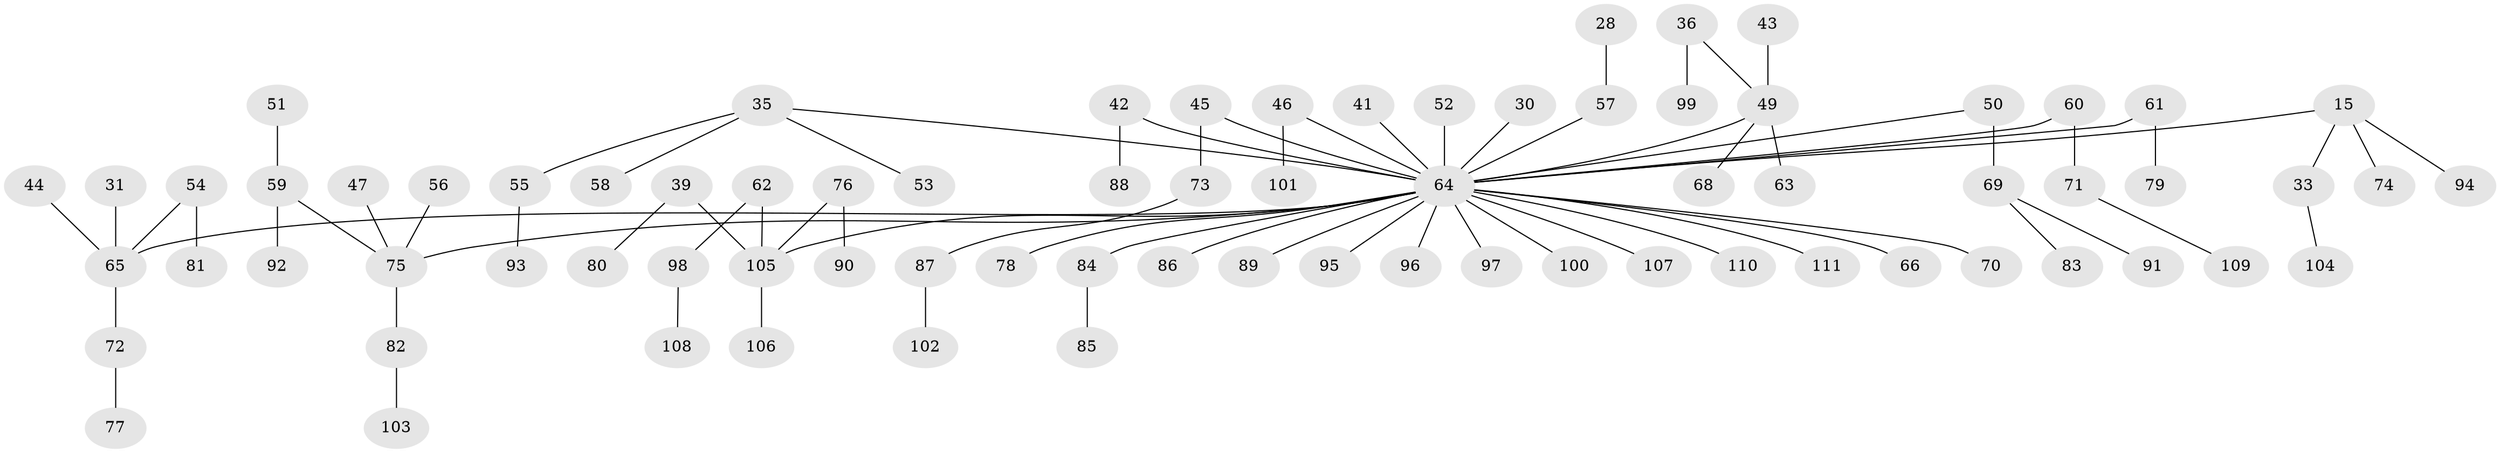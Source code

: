 // original degree distribution, {2: 0.26126126126126126, 6: 0.02702702702702703, 5: 0.02702702702702703, 3: 0.11711711711711711, 4: 0.04504504504504504, 7: 0.018018018018018018, 1: 0.5045045045045045}
// Generated by graph-tools (version 1.1) at 2025/57/03/04/25 21:57:06]
// undirected, 77 vertices, 76 edges
graph export_dot {
graph [start="1"]
  node [color=gray90,style=filled];
  15;
  28;
  30;
  31;
  33;
  35 [super="+27"];
  36;
  39;
  41;
  42;
  43;
  44;
  45;
  46;
  47;
  49 [super="+10+8"];
  50 [super="+48"];
  51;
  52;
  53;
  54;
  55;
  56;
  57 [super="+9"];
  58;
  59 [super="+40"];
  60;
  61;
  62;
  63;
  64 [super="+23+34+21+25+29+32"];
  65 [super="+24+22+17"];
  66;
  68;
  69;
  70;
  71;
  72;
  73;
  74;
  75 [super="+14+37"];
  76;
  77;
  78;
  79;
  80;
  81;
  82;
  83;
  84 [super="+67"];
  85;
  86;
  87;
  88;
  89;
  90;
  91;
  92;
  93;
  94;
  95;
  96;
  97;
  98;
  99;
  100;
  101;
  102;
  103;
  104;
  105 [super="+19+38"];
  106;
  107;
  108;
  109;
  110;
  111;
  15 -- 33;
  15 -- 74;
  15 -- 94;
  15 -- 64;
  28 -- 57;
  30 -- 64;
  31 -- 65;
  33 -- 104;
  35 -- 64;
  35 -- 53;
  35 -- 55;
  35 -- 58;
  36 -- 99;
  36 -- 49;
  39 -- 80;
  39 -- 105;
  41 -- 64;
  42 -- 88;
  42 -- 64;
  43 -- 49;
  44 -- 65;
  45 -- 73;
  45 -- 64;
  46 -- 101;
  46 -- 64;
  47 -- 75;
  49 -- 63;
  49 -- 68;
  49 -- 64;
  50 -- 64;
  50 -- 69;
  51 -- 59;
  52 -- 64;
  54 -- 81;
  54 -- 65;
  55 -- 93;
  56 -- 75;
  57 -- 64;
  59 -- 92;
  59 -- 75;
  60 -- 71;
  60 -- 64;
  61 -- 79;
  61 -- 64;
  62 -- 98;
  62 -- 105;
  64 -- 97;
  64 -- 70;
  64 -- 75;
  64 -- 78;
  64 -- 86;
  64 -- 89;
  64 -- 95;
  64 -- 96;
  64 -- 100;
  64 -- 105;
  64 -- 107;
  64 -- 110;
  64 -- 111;
  64 -- 65;
  64 -- 84;
  64 -- 66;
  65 -- 72;
  69 -- 83;
  69 -- 91;
  71 -- 109;
  72 -- 77;
  73 -- 87;
  75 -- 82;
  76 -- 90;
  76 -- 105;
  82 -- 103;
  84 -- 85;
  87 -- 102;
  98 -- 108;
  105 -- 106;
}
